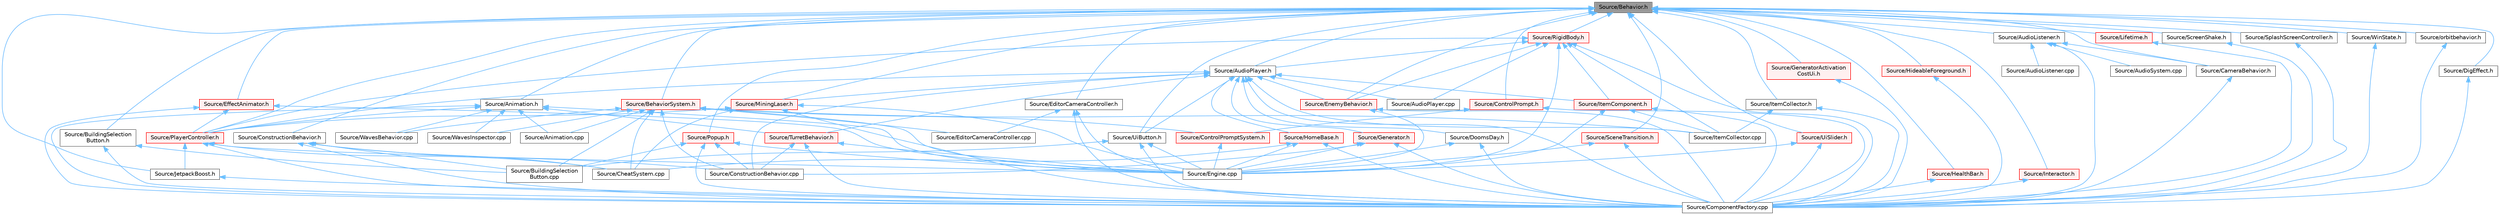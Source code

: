 digraph "Source/Behavior.h"
{
 // LATEX_PDF_SIZE
  bgcolor="transparent";
  edge [fontname=Helvetica,fontsize=10,labelfontname=Helvetica,labelfontsize=10];
  node [fontname=Helvetica,fontsize=10,shape=box,height=0.2,width=0.4];
  Node1 [id="Node000001",label="Source/Behavior.h",height=0.2,width=0.4,color="gray40", fillcolor="grey60", style="filled", fontcolor="black",tooltip="Virtual behavior component header."];
  Node1 -> Node2 [id="edge1_Node000001_Node000002",dir="back",color="steelblue1",style="solid",tooltip=" "];
  Node2 [id="Node000002",label="Source/Animation.h",height=0.2,width=0.4,color="grey40", fillcolor="white", style="filled",URL="$d2/d76/Animation_8h.html",tooltip="animation component class"];
  Node2 -> Node3 [id="edge2_Node000002_Node000003",dir="back",color="steelblue1",style="solid",tooltip=" "];
  Node3 [id="Node000003",label="Source/Animation.cpp",height=0.2,width=0.4,color="grey40", fillcolor="white", style="filled",URL="$d3/da9/Animation_8cpp.html",tooltip="animation component implimentation"];
  Node2 -> Node4 [id="edge3_Node000002_Node000004",dir="back",color="steelblue1",style="solid",tooltip=" "];
  Node4 [id="Node000004",label="Source/ComponentFactory.cpp",height=0.2,width=0.4,color="grey40", fillcolor="white", style="filled",URL="$dc/def/ComponentFactory_8cpp.html",tooltip="Definitions for the component factory class."];
  Node2 -> Node5 [id="edge4_Node000002_Node000005",dir="back",color="steelblue1",style="solid",tooltip=" "];
  Node5 [id="Node000005",label="Source/Engine.cpp",height=0.2,width=0.4,color="grey40", fillcolor="white", style="filled",URL="$d6/d0c/Engine_8cpp.html",tooltip="Engine class."];
  Node2 -> Node6 [id="edge5_Node000002_Node000006",dir="back",color="steelblue1",style="solid",tooltip=" "];
  Node6 [id="Node000006",label="Source/PlayerController.h",height=0.2,width=0.4,color="red", fillcolor="#FFF0F0", style="filled",URL="$db/db4/PlayerController_8h.html",tooltip="PlayerController Behaviour Class."];
  Node6 -> Node7 [id="edge6_Node000006_Node000007",dir="back",color="steelblue1",style="solid",tooltip=" "];
  Node7 [id="Node000007",label="Source/CheatSystem.cpp",height=0.2,width=0.4,color="grey40", fillcolor="white", style="filled",URL="$da/d87/CheatSystem_8cpp.html",tooltip="CheatSystem Class definition."];
  Node6 -> Node4 [id="edge7_Node000006_Node000004",dir="back",color="steelblue1",style="solid",tooltip=" "];
  Node6 -> Node5 [id="edge8_Node000006_Node000005",dir="back",color="steelblue1",style="solid",tooltip=" "];
  Node6 -> Node8 [id="edge9_Node000006_Node000008",dir="back",color="steelblue1",style="solid",tooltip=" "];
  Node8 [id="Node000008",label="Source/JetpackBoost.h",height=0.2,width=0.4,color="grey40", fillcolor="white", style="filled",URL="$da/d88/JetpackBoost_8h_source.html",tooltip=" "];
  Node8 -> Node4 [id="edge10_Node000008_Node000004",dir="back",color="steelblue1",style="solid",tooltip=" "];
  Node2 -> Node10 [id="edge11_Node000002_Node000010",dir="back",color="steelblue1",style="solid",tooltip=" "];
  Node10 [id="Node000010",label="Source/TurretBehavior.h",height=0.2,width=0.4,color="red", fillcolor="#FFF0F0", style="filled",URL="$dc/df7/TurretBehavior_8h_source.html",tooltip=" "];
  Node10 -> Node4 [id="edge12_Node000010_Node000004",dir="back",color="steelblue1",style="solid",tooltip=" "];
  Node10 -> Node11 [id="edge13_Node000010_Node000011",dir="back",color="steelblue1",style="solid",tooltip=" "];
  Node11 [id="Node000011",label="Source/ConstructionBehavior.cpp",height=0.2,width=0.4,color="grey40", fillcolor="white", style="filled",URL="$d7/ded/ConstructionBehavior_8cpp.html",tooltip="handles the construction of towers and modification of terrain"];
  Node10 -> Node5 [id="edge14_Node000010_Node000005",dir="back",color="steelblue1",style="solid",tooltip=" "];
  Node2 -> Node13 [id="edge15_Node000002_Node000013",dir="back",color="steelblue1",style="solid",tooltip=" "];
  Node13 [id="Node000013",label="Source/WavesBehavior.cpp",height=0.2,width=0.4,color="grey40", fillcolor="white", style="filled",URL="$db/d72/WavesBehavior_8cpp.html",tooltip="Definitions for wave and spawning behavior."];
  Node2 -> Node14 [id="edge16_Node000002_Node000014",dir="back",color="steelblue1",style="solid",tooltip=" "];
  Node14 [id="Node000014",label="Source/WavesInspector.cpp",height=0.2,width=0.4,color="grey40", fillcolor="white", style="filled",URL="$d2/d6b/WavesInspector_8cpp.html",tooltip="Definitions for wave and spawning editing in game."];
  Node1 -> Node15 [id="edge17_Node000001_Node000015",dir="back",color="steelblue1",style="solid",tooltip=" "];
  Node15 [id="Node000015",label="Source/AudioListener.h",height=0.2,width=0.4,color="grey40", fillcolor="white", style="filled",URL="$d8/dbb/AudioListener_8h.html",tooltip="Component that picks up spatial audio."];
  Node15 -> Node16 [id="edge18_Node000015_Node000016",dir="back",color="steelblue1",style="solid",tooltip=" "];
  Node16 [id="Node000016",label="Source/AudioListener.cpp",height=0.2,width=0.4,color="grey40", fillcolor="white", style="filled",URL="$d4/da8/AudioListener_8cpp.html",tooltip="Component that picks up spatial audio."];
  Node15 -> Node17 [id="edge19_Node000015_Node000017",dir="back",color="steelblue1",style="solid",tooltip=" "];
  Node17 [id="Node000017",label="Source/AudioSystem.cpp",height=0.2,width=0.4,color="grey40", fillcolor="white", style="filled",URL="$de/d95/AudioSystem_8cpp.html",tooltip="System that implements FMOD and allows the loading and playing of audio."];
  Node15 -> Node18 [id="edge20_Node000015_Node000018",dir="back",color="steelblue1",style="solid",tooltip=" "];
  Node18 [id="Node000018",label="Source/CameraBehavior.h",height=0.2,width=0.4,color="grey40", fillcolor="white", style="filled",URL="$de/d55/CameraBehavior_8h_source.html",tooltip=" "];
  Node18 -> Node4 [id="edge21_Node000018_Node000004",dir="back",color="steelblue1",style="solid",tooltip=" "];
  Node15 -> Node4 [id="edge22_Node000015_Node000004",dir="back",color="steelblue1",style="solid",tooltip=" "];
  Node1 -> Node19 [id="edge23_Node000001_Node000019",dir="back",color="steelblue1",style="solid",tooltip=" "];
  Node19 [id="Node000019",label="Source/AudioPlayer.h",height=0.2,width=0.4,color="grey40", fillcolor="white", style="filled",URL="$db/de5/AudioPlayer_8h.html",tooltip="Component that plays audio."];
  Node19 -> Node20 [id="edge24_Node000019_Node000020",dir="back",color="steelblue1",style="solid",tooltip=" "];
  Node20 [id="Node000020",label="Source/AudioPlayer.cpp",height=0.2,width=0.4,color="grey40", fillcolor="white", style="filled",URL="$d2/d04/AudioPlayer_8cpp.html",tooltip="Component that plays audio."];
  Node19 -> Node4 [id="edge25_Node000019_Node000004",dir="back",color="steelblue1",style="solid",tooltip=" "];
  Node19 -> Node11 [id="edge26_Node000019_Node000011",dir="back",color="steelblue1",style="solid",tooltip=" "];
  Node19 -> Node21 [id="edge27_Node000019_Node000021",dir="back",color="steelblue1",style="solid",tooltip=" "];
  Node21 [id="Node000021",label="Source/DoomsDay.h",height=0.2,width=0.4,color="grey40", fillcolor="white", style="filled",URL="$de/d36/DoomsDay_8h_source.html",tooltip=" "];
  Node21 -> Node4 [id="edge28_Node000021_Node000004",dir="back",color="steelblue1",style="solid",tooltip=" "];
  Node21 -> Node5 [id="edge29_Node000021_Node000005",dir="back",color="steelblue1",style="solid",tooltip=" "];
  Node19 -> Node22 [id="edge30_Node000019_Node000022",dir="back",color="steelblue1",style="solid",tooltip=" "];
  Node22 [id="Node000022",label="Source/EnemyBehavior.h",height=0.2,width=0.4,color="red", fillcolor="#FFF0F0", style="filled",URL="$d6/dc9/EnemyBehavior_8h_source.html",tooltip=" "];
  Node22 -> Node4 [id="edge31_Node000022_Node000004",dir="back",color="steelblue1",style="solid",tooltip=" "];
  Node22 -> Node5 [id="edge32_Node000022_Node000005",dir="back",color="steelblue1",style="solid",tooltip=" "];
  Node19 -> Node23 [id="edge33_Node000019_Node000023",dir="back",color="steelblue1",style="solid",tooltip=" "];
  Node23 [id="Node000023",label="Source/Generator.h",height=0.2,width=0.4,color="red", fillcolor="#FFF0F0", style="filled",URL="$d9/d12/Generator_8h_source.html",tooltip=" "];
  Node23 -> Node4 [id="edge34_Node000023_Node000004",dir="back",color="steelblue1",style="solid",tooltip=" "];
  Node23 -> Node11 [id="edge35_Node000023_Node000011",dir="back",color="steelblue1",style="solid",tooltip=" "];
  Node23 -> Node5 [id="edge36_Node000023_Node000005",dir="back",color="steelblue1",style="solid",tooltip=" "];
  Node19 -> Node25 [id="edge37_Node000019_Node000025",dir="back",color="steelblue1",style="solid",tooltip=" "];
  Node25 [id="Node000025",label="Source/HomeBase.h",height=0.2,width=0.4,color="red", fillcolor="#FFF0F0", style="filled",URL="$d9/d7c/HomeBase_8h_source.html",tooltip=" "];
  Node25 -> Node7 [id="edge38_Node000025_Node000007",dir="back",color="steelblue1",style="solid",tooltip=" "];
  Node25 -> Node4 [id="edge39_Node000025_Node000004",dir="back",color="steelblue1",style="solid",tooltip=" "];
  Node25 -> Node5 [id="edge40_Node000025_Node000005",dir="back",color="steelblue1",style="solid",tooltip=" "];
  Node19 -> Node26 [id="edge41_Node000019_Node000026",dir="back",color="steelblue1",style="solid",tooltip=" "];
  Node26 [id="Node000026",label="Source/ItemCollector.cpp",height=0.2,width=0.4,color="grey40", fillcolor="white", style="filled",URL="$d1/db9/ItemCollector_8cpp.html",tooltip="Component that attracts and collects item entities in the world."];
  Node19 -> Node27 [id="edge42_Node000019_Node000027",dir="back",color="steelblue1",style="solid",tooltip=" "];
  Node27 [id="Node000027",label="Source/ItemComponent.h",height=0.2,width=0.4,color="red", fillcolor="#FFF0F0", style="filled",URL="$d0/d5d/ItemComponent_8h.html",tooltip="Item in the world that can be picked up."];
  Node27 -> Node4 [id="edge43_Node000027_Node000004",dir="back",color="steelblue1",style="solid",tooltip=" "];
  Node27 -> Node5 [id="edge44_Node000027_Node000005",dir="back",color="steelblue1",style="solid",tooltip=" "];
  Node27 -> Node26 [id="edge45_Node000027_Node000026",dir="back",color="steelblue1",style="solid",tooltip=" "];
  Node19 -> Node29 [id="edge46_Node000019_Node000029",dir="back",color="steelblue1",style="solid",tooltip=" "];
  Node29 [id="Node000029",label="Source/MiningLaser.h",height=0.2,width=0.4,color="red", fillcolor="#FFF0F0", style="filled",URL="$da/d13/MiningLaser_8h.html",tooltip="Digging laser controllable by an entity."];
  Node29 -> Node7 [id="edge47_Node000029_Node000007",dir="back",color="steelblue1",style="solid",tooltip=" "];
  Node29 -> Node4 [id="edge48_Node000029_Node000004",dir="back",color="steelblue1",style="solid",tooltip=" "];
  Node29 -> Node5 [id="edge49_Node000029_Node000005",dir="back",color="steelblue1",style="solid",tooltip=" "];
  Node29 -> Node6 [id="edge50_Node000029_Node000006",dir="back",color="steelblue1",style="solid",tooltip=" "];
  Node19 -> Node6 [id="edge51_Node000019_Node000006",dir="back",color="steelblue1",style="solid",tooltip=" "];
  Node19 -> Node10 [id="edge52_Node000019_Node000010",dir="back",color="steelblue1",style="solid",tooltip=" "];
  Node19 -> Node32 [id="edge53_Node000019_Node000032",dir="back",color="steelblue1",style="solid",tooltip=" "];
  Node32 [id="Node000032",label="Source/UiButton.h",height=0.2,width=0.4,color="grey40", fillcolor="white", style="filled",URL="$db/d83/UiButton_8h.html",tooltip="Ui Button that sends an event when clicked."];
  Node32 -> Node33 [id="edge54_Node000032_Node000033",dir="back",color="steelblue1",style="solid",tooltip=" "];
  Node33 [id="Node000033",label="Source/BuildingSelection\lButton.cpp",height=0.2,width=0.4,color="grey40", fillcolor="white", style="filled",URL="$db/d86/BuildingSelectionButton_8cpp.html",tooltip="button that selects which building the ConstructionManager should place"];
  Node32 -> Node4 [id="edge55_Node000032_Node000004",dir="back",color="steelblue1",style="solid",tooltip=" "];
  Node32 -> Node5 [id="edge56_Node000032_Node000005",dir="back",color="steelblue1",style="solid",tooltip=" "];
  Node1 -> Node34 [id="edge57_Node000001_Node000034",dir="back",color="steelblue1",style="solid",tooltip=" "];
  Node34 [id="Node000034",label="Source/BehaviorSystem.h",height=0.2,width=0.4,color="red", fillcolor="#FFF0F0", style="filled",URL="$db/d32/BehaviorSystem_8h.html",tooltip="System that keeps track of and updates a specific kind of Behavior."];
  Node34 -> Node3 [id="edge58_Node000034_Node000003",dir="back",color="steelblue1",style="solid",tooltip=" "];
  Node34 -> Node33 [id="edge59_Node000034_Node000033",dir="back",color="steelblue1",style="solid",tooltip=" "];
  Node34 -> Node7 [id="edge60_Node000034_Node000007",dir="back",color="steelblue1",style="solid",tooltip=" "];
  Node34 -> Node11 [id="edge61_Node000034_Node000011",dir="back",color="steelblue1",style="solid",tooltip=" "];
  Node34 -> Node35 [id="edge62_Node000034_Node000035",dir="back",color="steelblue1",style="solid",tooltip=" "];
  Node35 [id="Node000035",label="Source/ControlPromptSystem.h",height=0.2,width=0.4,color="red", fillcolor="#FFF0F0", style="filled",URL="$d5/db3/ControlPromptSystem_8h.html",tooltip="System that displays ControlPrompts from Actions."];
  Node35 -> Node5 [id="edge63_Node000035_Node000005",dir="back",color="steelblue1",style="solid",tooltip=" "];
  Node34 -> Node38 [id="edge64_Node000034_Node000038",dir="back",color="steelblue1",style="solid",tooltip=" "];
  Node38 [id="Node000038",label="Source/EditorCameraController.cpp",height=0.2,width=0.4,color="grey40", fillcolor="white", style="filled",URL="$d4/d1e/EditorCameraController_8cpp.html",tooltip="controls the camera while in the editor"];
  Node34 -> Node5 [id="edge65_Node000034_Node000005",dir="back",color="steelblue1",style="solid",tooltip=" "];
  Node34 -> Node26 [id="edge66_Node000034_Node000026",dir="back",color="steelblue1",style="solid",tooltip=" "];
  Node34 -> Node13 [id="edge67_Node000034_Node000013",dir="back",color="steelblue1",style="solid",tooltip=" "];
  Node34 -> Node14 [id="edge68_Node000034_Node000014",dir="back",color="steelblue1",style="solid",tooltip=" "];
  Node1 -> Node48 [id="edge69_Node000001_Node000048",dir="back",color="steelblue1",style="solid",tooltip=" "];
  Node48 [id="Node000048",label="Source/BuildingSelection\lButton.h",height=0.2,width=0.4,color="grey40", fillcolor="white", style="filled",URL="$de/d78/BuildingSelectionButton_8h.html",tooltip="button that selects which building the ConstructionManager should place"];
  Node48 -> Node33 [id="edge70_Node000048_Node000033",dir="back",color="steelblue1",style="solid",tooltip=" "];
  Node48 -> Node4 [id="edge71_Node000048_Node000004",dir="back",color="steelblue1",style="solid",tooltip=" "];
  Node1 -> Node18 [id="edge72_Node000001_Node000018",dir="back",color="steelblue1",style="solid",tooltip=" "];
  Node1 -> Node49 [id="edge73_Node000001_Node000049",dir="back",color="steelblue1",style="solid",tooltip=" "];
  Node49 [id="Node000049",label="Source/ConstructionBehavior.h",height=0.2,width=0.4,color="grey40", fillcolor="white", style="filled",URL="$d9/def/ConstructionBehavior_8h.html",tooltip="handles the construction of towers and modification of terrain"];
  Node49 -> Node33 [id="edge74_Node000049_Node000033",dir="back",color="steelblue1",style="solid",tooltip=" "];
  Node49 -> Node7 [id="edge75_Node000049_Node000007",dir="back",color="steelblue1",style="solid",tooltip=" "];
  Node49 -> Node4 [id="edge76_Node000049_Node000004",dir="back",color="steelblue1",style="solid",tooltip=" "];
  Node49 -> Node11 [id="edge77_Node000049_Node000011",dir="back",color="steelblue1",style="solid",tooltip=" "];
  Node1 -> Node50 [id="edge78_Node000001_Node000050",dir="back",color="steelblue1",style="solid",tooltip=" "];
  Node50 [id="Node000050",label="Source/ControlPrompt.h",height=0.2,width=0.4,color="red", fillcolor="#FFF0F0", style="filled",URL="$d6/d12/ControlPrompt_8h.html",tooltip="Displays a control prompt for an ActionReference."];
  Node50 -> Node4 [id="edge79_Node000050_Node000004",dir="back",color="steelblue1",style="solid",tooltip=" "];
  Node50 -> Node35 [id="edge80_Node000050_Node000035",dir="back",color="steelblue1",style="solid",tooltip=" "];
  Node1 -> Node51 [id="edge81_Node000001_Node000051",dir="back",color="steelblue1",style="solid",tooltip=" "];
  Node51 [id="Node000051",label="Source/DigEffect.h",height=0.2,width=0.4,color="grey40", fillcolor="white", style="filled",URL="$d8/dfb/DigEffect_8h_source.html",tooltip=" "];
  Node51 -> Node4 [id="edge82_Node000051_Node000004",dir="back",color="steelblue1",style="solid",tooltip=" "];
  Node1 -> Node52 [id="edge83_Node000001_Node000052",dir="back",color="steelblue1",style="solid",tooltip=" "];
  Node52 [id="Node000052",label="Source/EditorCameraController.h",height=0.2,width=0.4,color="grey40", fillcolor="white", style="filled",URL="$df/d74/EditorCameraController_8h.html",tooltip="controls the camera while in the editor"];
  Node52 -> Node4 [id="edge84_Node000052_Node000004",dir="back",color="steelblue1",style="solid",tooltip=" "];
  Node52 -> Node38 [id="edge85_Node000052_Node000038",dir="back",color="steelblue1",style="solid",tooltip=" "];
  Node52 -> Node5 [id="edge86_Node000052_Node000005",dir="back",color="steelblue1",style="solid",tooltip=" "];
  Node1 -> Node53 [id="edge87_Node000001_Node000053",dir="back",color="steelblue1",style="solid",tooltip=" "];
  Node53 [id="Node000053",label="Source/EffectAnimator.h",height=0.2,width=0.4,color="red", fillcolor="#FFF0F0", style="filled",URL="$db/d11/EffectAnimator_8h.html",tooltip="Component that animates a Transform's matrix."];
  Node53 -> Node4 [id="edge88_Node000053_Node000004",dir="back",color="steelblue1",style="solid",tooltip=" "];
  Node53 -> Node5 [id="edge89_Node000053_Node000005",dir="back",color="steelblue1",style="solid",tooltip=" "];
  Node53 -> Node6 [id="edge90_Node000053_Node000006",dir="back",color="steelblue1",style="solid",tooltip=" "];
  Node1 -> Node22 [id="edge91_Node000001_Node000022",dir="back",color="steelblue1",style="solid",tooltip=" "];
  Node1 -> Node54 [id="edge92_Node000001_Node000054",dir="back",color="steelblue1",style="solid",tooltip=" "];
  Node54 [id="Node000054",label="Source/GeneratorActivation\lCostUi.h",height=0.2,width=0.4,color="red", fillcolor="#FFF0F0", style="filled",URL="$d2/de8/GeneratorActivationCostUi_8h.html",tooltip="displays the costs of activating generators"];
  Node54 -> Node4 [id="edge93_Node000054_Node000004",dir="back",color="steelblue1",style="solid",tooltip=" "];
  Node1 -> Node55 [id="edge94_Node000001_Node000055",dir="back",color="steelblue1",style="solid",tooltip=" "];
  Node55 [id="Node000055",label="Source/HealthBar.h",height=0.2,width=0.4,color="red", fillcolor="#FFF0F0", style="filled",URL="$d1/db6/HealthBar_8h.html",tooltip="health bar UI that displays offset from an Entity with a Health component"];
  Node55 -> Node4 [id="edge95_Node000055_Node000004",dir="back",color="steelblue1",style="solid",tooltip=" "];
  Node1 -> Node56 [id="edge96_Node000001_Node000056",dir="back",color="steelblue1",style="solid",tooltip=" "];
  Node56 [id="Node000056",label="Source/HideableForeground.h",height=0.2,width=0.4,color="red", fillcolor="#FFF0F0", style="filled",URL="$d1/d42/HideableForeground_8h.html",tooltip="Component that hides an attached Sprite when it overlaps something."];
  Node56 -> Node4 [id="edge97_Node000056_Node000004",dir="back",color="steelblue1",style="solid",tooltip=" "];
  Node1 -> Node57 [id="edge98_Node000001_Node000057",dir="back",color="steelblue1",style="solid",tooltip=" "];
  Node57 [id="Node000057",label="Source/Interactor.h",height=0.2,width=0.4,color="red", fillcolor="#FFF0F0", style="filled",URL="$d6/d9b/Interactor_8h.html",tooltip="Behavior that can interact with nearby Interactable Components."];
  Node57 -> Node4 [id="edge99_Node000057_Node000004",dir="back",color="steelblue1",style="solid",tooltip=" "];
  Node1 -> Node58 [id="edge100_Node000001_Node000058",dir="back",color="steelblue1",style="solid",tooltip=" "];
  Node58 [id="Node000058",label="Source/ItemCollector.h",height=0.2,width=0.4,color="grey40", fillcolor="white", style="filled",URL="$dd/d21/ItemCollector_8h.html",tooltip="Component that attracts and collects item entities in the world."];
  Node58 -> Node4 [id="edge101_Node000058_Node000004",dir="back",color="steelblue1",style="solid",tooltip=" "];
  Node58 -> Node26 [id="edge102_Node000058_Node000026",dir="back",color="steelblue1",style="solid",tooltip=" "];
  Node1 -> Node8 [id="edge103_Node000001_Node000008",dir="back",color="steelblue1",style="solid",tooltip=" "];
  Node1 -> Node59 [id="edge104_Node000001_Node000059",dir="back",color="steelblue1",style="solid",tooltip=" "];
  Node59 [id="Node000059",label="Source/Lifetime.h",height=0.2,width=0.4,color="red", fillcolor="#FFF0F0", style="filled",URL="$dc/dca/Lifetime_8h.html",tooltip="Component that destroys it's Enity after a given length of time."];
  Node59 -> Node4 [id="edge105_Node000059_Node000004",dir="back",color="steelblue1",style="solid",tooltip=" "];
  Node1 -> Node29 [id="edge106_Node000001_Node000029",dir="back",color="steelblue1",style="solid",tooltip=" "];
  Node1 -> Node6 [id="edge107_Node000001_Node000006",dir="back",color="steelblue1",style="solid",tooltip=" "];
  Node1 -> Node60 [id="edge108_Node000001_Node000060",dir="back",color="steelblue1",style="solid",tooltip=" "];
  Node60 [id="Node000060",label="Source/Popup.h",height=0.2,width=0.4,color="red", fillcolor="#FFF0F0", style="filled",URL="$d2/d4b/Popup_8h.html",tooltip="A popup is a behavior that will show a popup when a button is pressed."];
  Node60 -> Node33 [id="edge109_Node000060_Node000033",dir="back",color="steelblue1",style="solid",tooltip=" "];
  Node60 -> Node4 [id="edge110_Node000060_Node000004",dir="back",color="steelblue1",style="solid",tooltip=" "];
  Node60 -> Node11 [id="edge111_Node000060_Node000011",dir="back",color="steelblue1",style="solid",tooltip=" "];
  Node60 -> Node5 [id="edge112_Node000060_Node000005",dir="back",color="steelblue1",style="solid",tooltip=" "];
  Node1 -> Node61 [id="edge113_Node000001_Node000061",dir="back",color="steelblue1",style="solid",tooltip=" "];
  Node61 [id="Node000061",label="Source/RigidBody.h",height=0.2,width=0.4,color="red", fillcolor="#FFF0F0", style="filled",URL="$dc/da0/RigidBody_8h_source.html",tooltip=" "];
  Node61 -> Node20 [id="edge114_Node000061_Node000020",dir="back",color="steelblue1",style="solid",tooltip=" "];
  Node61 -> Node19 [id="edge115_Node000061_Node000019",dir="back",color="steelblue1",style="solid",tooltip=" "];
  Node61 -> Node4 [id="edge116_Node000061_Node000004",dir="back",color="steelblue1",style="solid",tooltip=" "];
  Node61 -> Node22 [id="edge117_Node000061_Node000022",dir="back",color="steelblue1",style="solid",tooltip=" "];
  Node61 -> Node5 [id="edge118_Node000061_Node000005",dir="back",color="steelblue1",style="solid",tooltip=" "];
  Node61 -> Node26 [id="edge119_Node000061_Node000026",dir="back",color="steelblue1",style="solid",tooltip=" "];
  Node61 -> Node27 [id="edge120_Node000061_Node000027",dir="back",color="steelblue1",style="solid",tooltip=" "];
  Node61 -> Node6 [id="edge121_Node000061_Node000006",dir="back",color="steelblue1",style="solid",tooltip=" "];
  Node1 -> Node75 [id="edge122_Node000001_Node000075",dir="back",color="steelblue1",style="solid",tooltip=" "];
  Node75 [id="Node000075",label="Source/SceneTransition.h",height=0.2,width=0.4,color="red", fillcolor="#FFF0F0", style="filled",URL="$d4/d84/SceneTransition_8h.html",tooltip="fades a texture out and in when transitioning between scenes"];
  Node75 -> Node4 [id="edge123_Node000075_Node000004",dir="back",color="steelblue1",style="solid",tooltip=" "];
  Node75 -> Node5 [id="edge124_Node000075_Node000005",dir="back",color="steelblue1",style="solid",tooltip=" "];
  Node1 -> Node76 [id="edge125_Node000001_Node000076",dir="back",color="steelblue1",style="solid",tooltip=" "];
  Node76 [id="Node000076",label="Source/ScreenShake.h",height=0.2,width=0.4,color="grey40", fillcolor="white", style="filled",URL="$d8/d93/ScreenShake_8h.html",tooltip=" "];
  Node76 -> Node4 [id="edge126_Node000076_Node000004",dir="back",color="steelblue1",style="solid",tooltip=" "];
  Node1 -> Node77 [id="edge127_Node000001_Node000077",dir="back",color="steelblue1",style="solid",tooltip=" "];
  Node77 [id="Node000077",label="Source/SplashScreenController.h",height=0.2,width=0.4,color="grey40", fillcolor="white", style="filled",URL="$da/d14/SplashScreenController_8h_source.html",tooltip=" "];
  Node77 -> Node4 [id="edge128_Node000077_Node000004",dir="back",color="steelblue1",style="solid",tooltip=" "];
  Node1 -> Node32 [id="edge129_Node000001_Node000032",dir="back",color="steelblue1",style="solid",tooltip=" "];
  Node1 -> Node78 [id="edge130_Node000001_Node000078",dir="back",color="steelblue1",style="solid",tooltip=" "];
  Node78 [id="Node000078",label="Source/UiSlider.h",height=0.2,width=0.4,color="red", fillcolor="#FFF0F0", style="filled",URL="$de/dad/UiSlider_8h.html",tooltip="Ui Slider component."];
  Node78 -> Node4 [id="edge131_Node000078_Node000004",dir="back",color="steelblue1",style="solid",tooltip=" "];
  Node78 -> Node5 [id="edge132_Node000078_Node000005",dir="back",color="steelblue1",style="solid",tooltip=" "];
  Node1 -> Node79 [id="edge133_Node000001_Node000079",dir="back",color="steelblue1",style="solid",tooltip=" "];
  Node79 [id="Node000079",label="Source/WinState.h",height=0.2,width=0.4,color="grey40", fillcolor="white", style="filled",URL="$de/df7/WinState_8h_source.html",tooltip=" "];
  Node79 -> Node4 [id="edge134_Node000079_Node000004",dir="back",color="steelblue1",style="solid",tooltip=" "];
  Node1 -> Node80 [id="edge135_Node000001_Node000080",dir="back",color="steelblue1",style="solid",tooltip=" "];
  Node80 [id="Node000080",label="Source/orbitbehavior.h",height=0.2,width=0.4,color="grey40", fillcolor="white", style="filled",URL="$dc/dfe/orbitbehavior_8h_source.html",tooltip=" "];
  Node80 -> Node4 [id="edge136_Node000080_Node000004",dir="back",color="steelblue1",style="solid",tooltip=" "];
}
